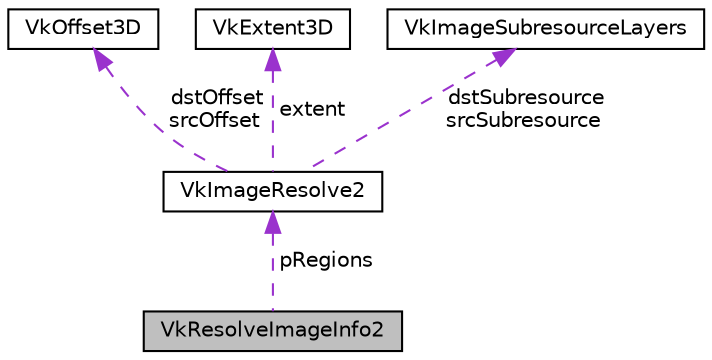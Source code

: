 digraph "VkResolveImageInfo2"
{
 // LATEX_PDF_SIZE
  edge [fontname="Helvetica",fontsize="10",labelfontname="Helvetica",labelfontsize="10"];
  node [fontname="Helvetica",fontsize="10",shape=record];
  Node1 [label="VkResolveImageInfo2",height=0.2,width=0.4,color="black", fillcolor="grey75", style="filled", fontcolor="black",tooltip=" "];
  Node2 -> Node1 [dir="back",color="darkorchid3",fontsize="10",style="dashed",label=" pRegions" ];
  Node2 [label="VkImageResolve2",height=0.2,width=0.4,color="black", fillcolor="white", style="filled",URL="$structVkImageResolve2.html",tooltip=" "];
  Node3 -> Node2 [dir="back",color="darkorchid3",fontsize="10",style="dashed",label=" dstOffset\nsrcOffset" ];
  Node3 [label="VkOffset3D",height=0.2,width=0.4,color="black", fillcolor="white", style="filled",URL="$structVkOffset3D.html",tooltip=" "];
  Node4 -> Node2 [dir="back",color="darkorchid3",fontsize="10",style="dashed",label=" extent" ];
  Node4 [label="VkExtent3D",height=0.2,width=0.4,color="black", fillcolor="white", style="filled",URL="$structVkExtent3D.html",tooltip=" "];
  Node5 -> Node2 [dir="back",color="darkorchid3",fontsize="10",style="dashed",label=" dstSubresource\nsrcSubresource" ];
  Node5 [label="VkImageSubresourceLayers",height=0.2,width=0.4,color="black", fillcolor="white", style="filled",URL="$structVkImageSubresourceLayers.html",tooltip=" "];
}
